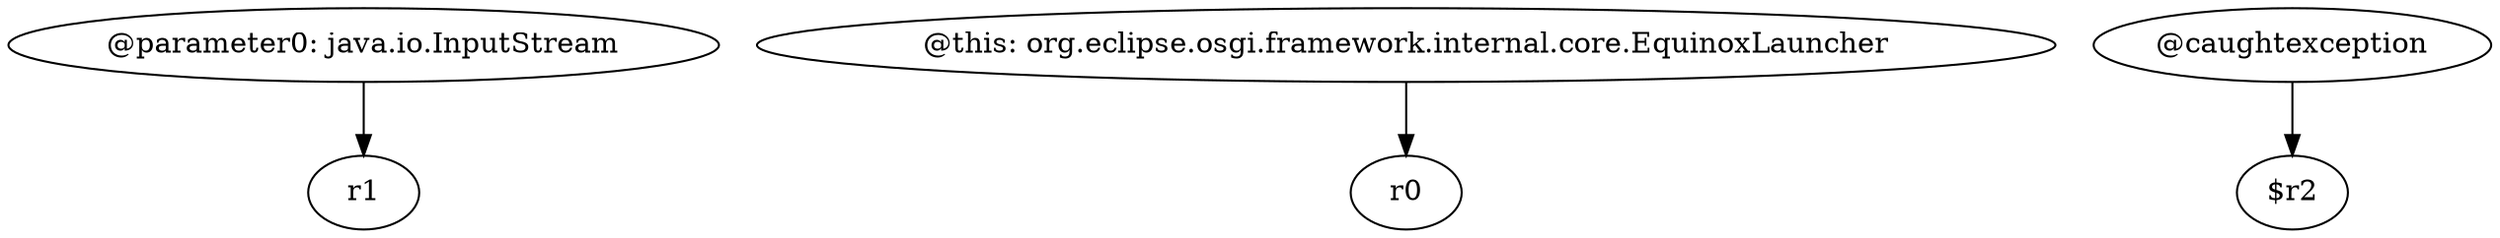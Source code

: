digraph g {
0[label="@parameter0: java.io.InputStream"]
1[label="r1"]
0->1[label=""]
2[label="@this: org.eclipse.osgi.framework.internal.core.EquinoxLauncher"]
3[label="r0"]
2->3[label=""]
4[label="@caughtexception"]
5[label="$r2"]
4->5[label=""]
}
